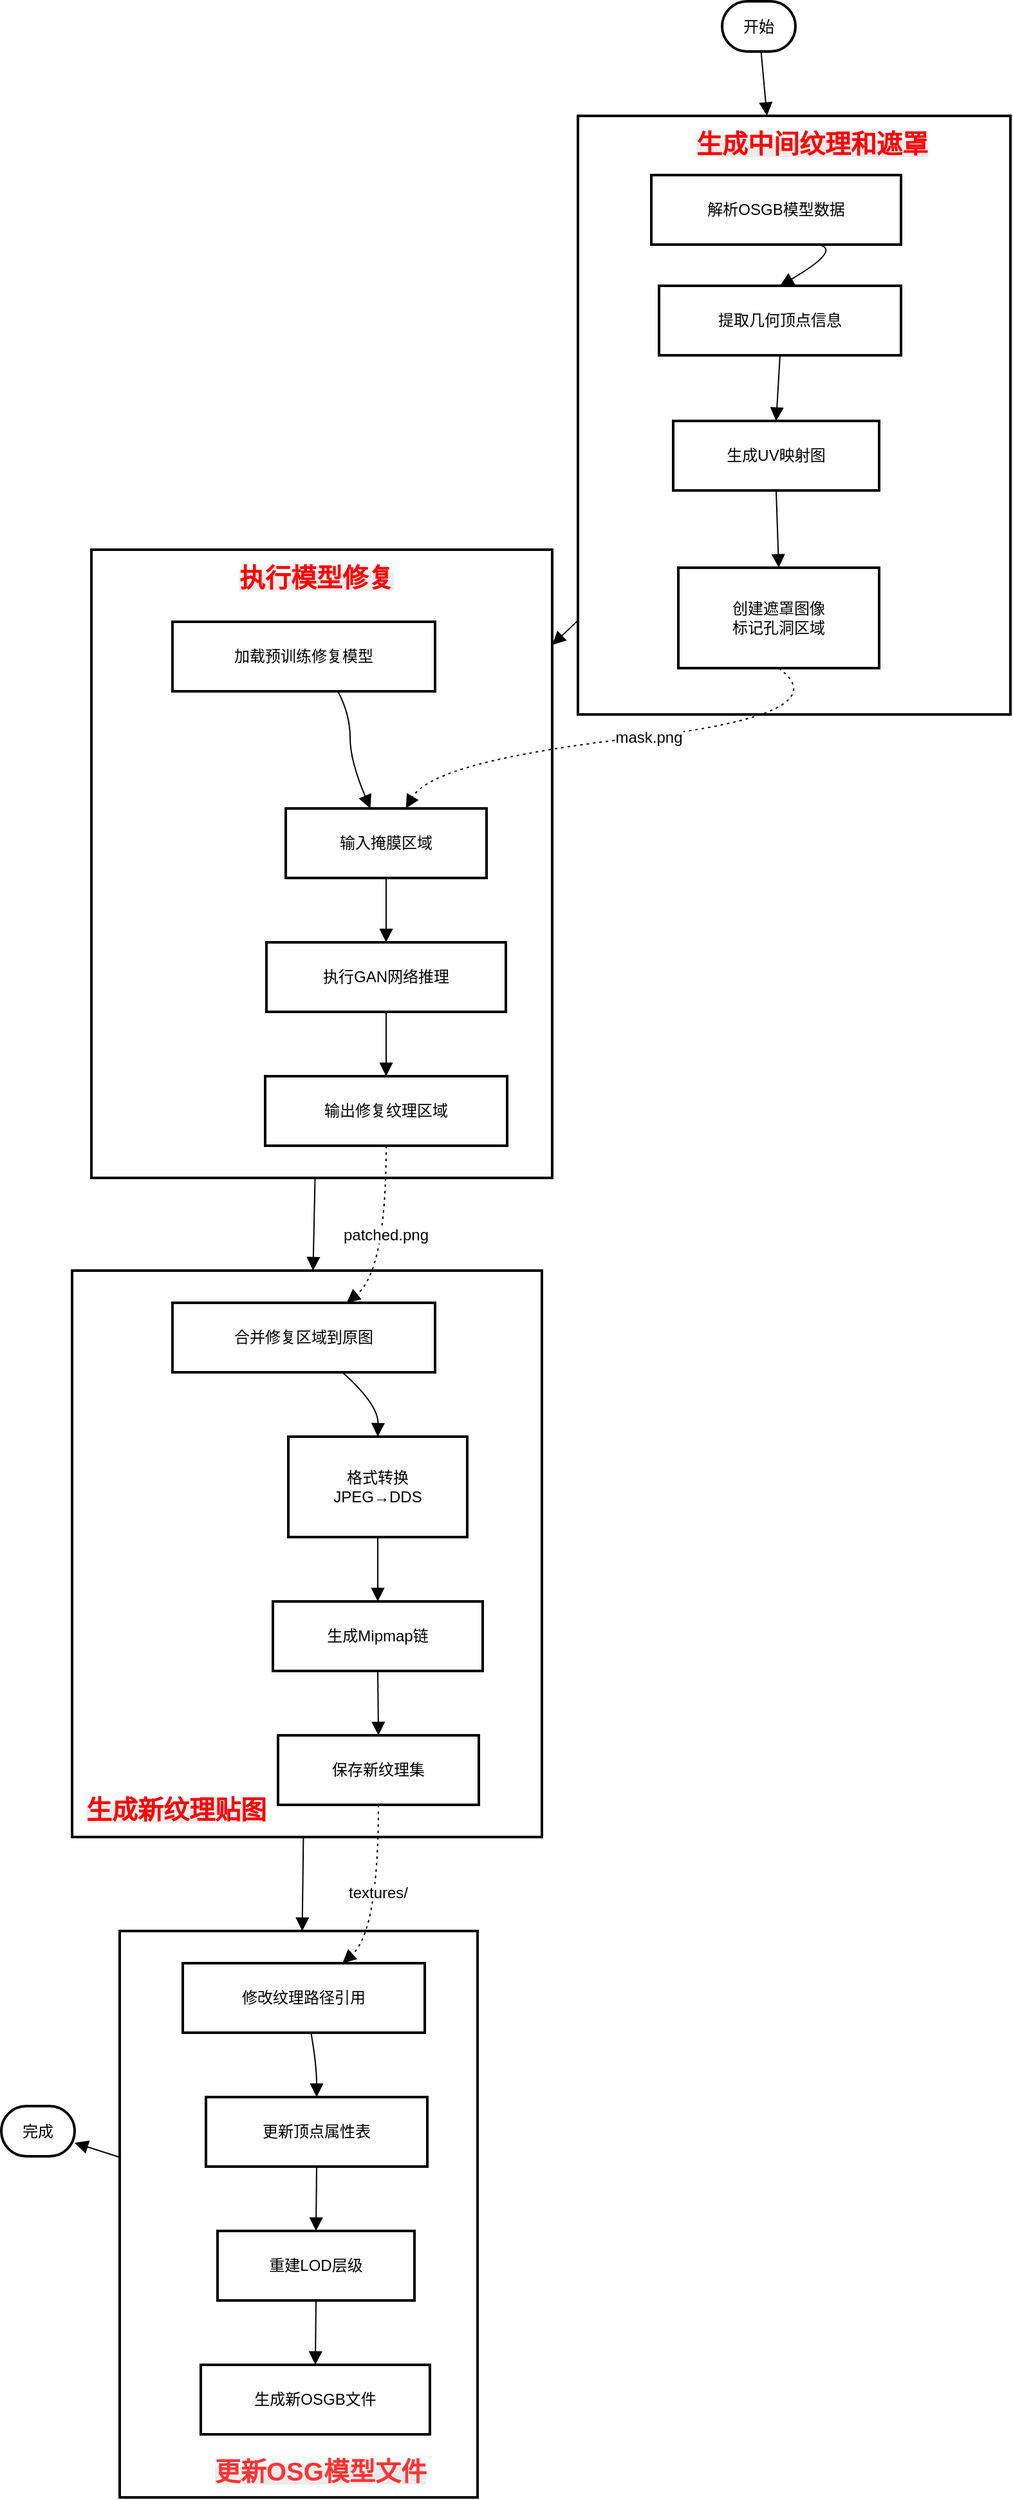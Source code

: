 <mxfile version="26.2.8">
  <diagram name="第 1 页" id="e1mVWPc8hhQHjVraP0k2">
    <mxGraphModel dx="1723" dy="969" grid="0" gridSize="10" guides="1" tooltips="1" connect="1" arrows="1" fold="1" page="0" pageScale="1" pageWidth="1169" pageHeight="827" math="0" shadow="0">
      <root>
        <mxCell id="0" />
        <mxCell id="1" parent="0" />
        <mxCell id="KDIIw58VPlwUZjhpVJfq-1" value="" style="whiteSpace=wrap;strokeWidth=2;" vertex="1" parent="1">
          <mxGeometry x="112" y="1519" width="278" height="440" as="geometry" />
        </mxCell>
        <mxCell id="KDIIw58VPlwUZjhpVJfq-2" value="" style="whiteSpace=wrap;strokeWidth=2;" vertex="1" parent="1">
          <mxGeometry x="75" y="1006" width="365" height="440" as="geometry" />
        </mxCell>
        <mxCell id="KDIIw58VPlwUZjhpVJfq-3" value="" style="whiteSpace=wrap;strokeWidth=2;" vertex="1" parent="1">
          <mxGeometry x="90" y="446" width="358" height="488" as="geometry" />
        </mxCell>
        <mxCell id="KDIIw58VPlwUZjhpVJfq-4" value="" style="whiteSpace=wrap;strokeWidth=2;" vertex="1" parent="1">
          <mxGeometry x="468" y="109" width="336" height="465" as="geometry" />
        </mxCell>
        <mxCell id="KDIIw58VPlwUZjhpVJfq-5" value="开始" style="rounded=1;whiteSpace=wrap;arcSize=50;strokeWidth=2;" vertex="1" parent="1">
          <mxGeometry x="580" y="20" width="57" height="39" as="geometry" />
        </mxCell>
        <mxCell id="KDIIw58VPlwUZjhpVJfq-6" value="解析OSGB模型数据" style="whiteSpace=wrap;strokeWidth=2;" vertex="1" parent="1">
          <mxGeometry x="525" y="155" width="194" height="54" as="geometry" />
        </mxCell>
        <mxCell id="KDIIw58VPlwUZjhpVJfq-7" value="提取几何顶点信息" style="whiteSpace=wrap;strokeWidth=2;" vertex="1" parent="1">
          <mxGeometry x="531" y="241" width="188" height="54" as="geometry" />
        </mxCell>
        <mxCell id="KDIIw58VPlwUZjhpVJfq-8" value="生成UV映射图" style="whiteSpace=wrap;strokeWidth=2;" vertex="1" parent="1">
          <mxGeometry x="542" y="346" width="160" height="54" as="geometry" />
        </mxCell>
        <mxCell id="KDIIw58VPlwUZjhpVJfq-9" value="创建遮罩图像&#xa;标记孔洞区域" style="whiteSpace=wrap;strokeWidth=2;" vertex="1" parent="1">
          <mxGeometry x="546" y="460" width="156" height="78" as="geometry" />
        </mxCell>
        <mxCell id="KDIIw58VPlwUZjhpVJfq-10" value="加载预训练修复模型" style="whiteSpace=wrap;strokeWidth=2;" vertex="1" parent="1">
          <mxGeometry x="153" y="502" width="204" height="54" as="geometry" />
        </mxCell>
        <mxCell id="KDIIw58VPlwUZjhpVJfq-11" value="输入掩膜区域" style="whiteSpace=wrap;strokeWidth=2;" vertex="1" parent="1">
          <mxGeometry x="241" y="647" width="156" height="54" as="geometry" />
        </mxCell>
        <mxCell id="KDIIw58VPlwUZjhpVJfq-12" value="执行GAN网络推理" style="whiteSpace=wrap;strokeWidth=2;" vertex="1" parent="1">
          <mxGeometry x="226" y="751" width="186" height="54" as="geometry" />
        </mxCell>
        <mxCell id="KDIIw58VPlwUZjhpVJfq-13" value="输出修复纹理区域" style="whiteSpace=wrap;strokeWidth=2;" vertex="1" parent="1">
          <mxGeometry x="225" y="855" width="188" height="54" as="geometry" />
        </mxCell>
        <mxCell id="KDIIw58VPlwUZjhpVJfq-14" value="合并修复区域到原图" style="whiteSpace=wrap;strokeWidth=2;" vertex="1" parent="1">
          <mxGeometry x="153" y="1031" width="204" height="54" as="geometry" />
        </mxCell>
        <mxCell id="KDIIw58VPlwUZjhpVJfq-15" value="格式转换&#xa;JPEG→DDS" style="whiteSpace=wrap;strokeWidth=2;" vertex="1" parent="1">
          <mxGeometry x="243" y="1135" width="139" height="78" as="geometry" />
        </mxCell>
        <mxCell id="KDIIw58VPlwUZjhpVJfq-16" value="生成Mipmap链" style="whiteSpace=wrap;strokeWidth=2;" vertex="1" parent="1">
          <mxGeometry x="231" y="1263" width="163" height="54" as="geometry" />
        </mxCell>
        <mxCell id="KDIIw58VPlwUZjhpVJfq-17" value="保存新纹理集" style="whiteSpace=wrap;strokeWidth=2;" vertex="1" parent="1">
          <mxGeometry x="235" y="1367" width="156" height="54" as="geometry" />
        </mxCell>
        <mxCell id="KDIIw58VPlwUZjhpVJfq-18" value="修改纹理路径引用" style="whiteSpace=wrap;strokeWidth=2;" vertex="1" parent="1">
          <mxGeometry x="161" y="1544" width="188" height="54" as="geometry" />
        </mxCell>
        <mxCell id="KDIIw58VPlwUZjhpVJfq-19" value="更新顶点属性表" style="whiteSpace=wrap;strokeWidth=2;" vertex="1" parent="1">
          <mxGeometry x="179" y="1648" width="172" height="54" as="geometry" />
        </mxCell>
        <mxCell id="KDIIw58VPlwUZjhpVJfq-20" value="重建LOD层级" style="whiteSpace=wrap;strokeWidth=2;" vertex="1" parent="1">
          <mxGeometry x="188" y="1752" width="153" height="54" as="geometry" />
        </mxCell>
        <mxCell id="KDIIw58VPlwUZjhpVJfq-21" value="生成新OSGB文件" style="whiteSpace=wrap;strokeWidth=2;" vertex="1" parent="1">
          <mxGeometry x="175" y="1856" width="178" height="54" as="geometry" />
        </mxCell>
        <mxCell id="KDIIw58VPlwUZjhpVJfq-22" value="完成" style="rounded=1;whiteSpace=wrap;arcSize=50;strokeWidth=2;" vertex="1" parent="1">
          <mxGeometry x="20" y="1655" width="57" height="39" as="geometry" />
        </mxCell>
        <mxCell id="KDIIw58VPlwUZjhpVJfq-23" value="" style="curved=1;startArrow=none;endArrow=block;exitX=0.67;exitY=1;entryX=0.5;entryY=0;rounded=0;fontSize=12;startSize=8;endSize=8;" edge="1" parent="1" source="KDIIw58VPlwUZjhpVJfq-6" target="KDIIw58VPlwUZjhpVJfq-7">
          <mxGeometry relative="1" as="geometry">
            <Array as="points">
              <mxPoint x="673" y="213" />
            </Array>
          </mxGeometry>
        </mxCell>
        <mxCell id="KDIIw58VPlwUZjhpVJfq-24" value="" style="curved=1;startArrow=none;endArrow=block;exitX=0.5;exitY=1;entryX=0.5;entryY=0;rounded=0;fontSize=12;startSize=8;endSize=8;" edge="1" parent="1" source="KDIIw58VPlwUZjhpVJfq-7" target="KDIIw58VPlwUZjhpVJfq-8">
          <mxGeometry relative="1" as="geometry">
            <Array as="points" />
          </mxGeometry>
        </mxCell>
        <mxCell id="KDIIw58VPlwUZjhpVJfq-25" value="" style="curved=1;startArrow=none;endArrow=block;exitX=0.5;exitY=1;entryX=0.5;entryY=0;rounded=0;fontSize=12;startSize=8;endSize=8;" edge="1" parent="1" source="KDIIw58VPlwUZjhpVJfq-8" target="KDIIw58VPlwUZjhpVJfq-9">
          <mxGeometry relative="1" as="geometry">
            <Array as="points" />
          </mxGeometry>
        </mxCell>
        <mxCell id="KDIIw58VPlwUZjhpVJfq-26" value="" style="curved=1;startArrow=none;endArrow=block;exitX=0.63;exitY=1;entryX=0.42;entryY=-0.01;rounded=0;fontSize=12;startSize=8;endSize=8;" edge="1" parent="1" source="KDIIw58VPlwUZjhpVJfq-10" target="KDIIw58VPlwUZjhpVJfq-11">
          <mxGeometry relative="1" as="geometry">
            <Array as="points">
              <mxPoint x="291" y="574" />
              <mxPoint x="291" y="610" />
            </Array>
          </mxGeometry>
        </mxCell>
        <mxCell id="KDIIw58VPlwUZjhpVJfq-27" value="" style="curved=1;startArrow=none;endArrow=block;exitX=0.5;exitY=0.99;entryX=0.5;entryY=-0.01;rounded=0;fontSize=12;startSize=8;endSize=8;" edge="1" parent="1" source="KDIIw58VPlwUZjhpVJfq-11" target="KDIIw58VPlwUZjhpVJfq-12">
          <mxGeometry relative="1" as="geometry">
            <Array as="points" />
          </mxGeometry>
        </mxCell>
        <mxCell id="KDIIw58VPlwUZjhpVJfq-28" value="" style="curved=1;startArrow=none;endArrow=block;exitX=0.5;exitY=0.99;entryX=0.5;entryY=-0.01;rounded=0;fontSize=12;startSize=8;endSize=8;" edge="1" parent="1" source="KDIIw58VPlwUZjhpVJfq-12" target="KDIIw58VPlwUZjhpVJfq-13">
          <mxGeometry relative="1" as="geometry">
            <Array as="points" />
          </mxGeometry>
        </mxCell>
        <mxCell id="KDIIw58VPlwUZjhpVJfq-29" value="" style="curved=1;startArrow=none;endArrow=block;exitX=0.65;exitY=1.01;entryX=0.5;entryY=0;rounded=0;fontSize=12;startSize=8;endSize=8;" edge="1" parent="1" source="KDIIw58VPlwUZjhpVJfq-14" target="KDIIw58VPlwUZjhpVJfq-15">
          <mxGeometry relative="1" as="geometry">
            <Array as="points">
              <mxPoint x="313" y="1110" />
            </Array>
          </mxGeometry>
        </mxCell>
        <mxCell id="KDIIw58VPlwUZjhpVJfq-30" value="" style="curved=1;startArrow=none;endArrow=block;exitX=0.5;exitY=1;entryX=0.5;entryY=0.01;rounded=0;fontSize=12;startSize=8;endSize=8;" edge="1" parent="1" source="KDIIw58VPlwUZjhpVJfq-15" target="KDIIw58VPlwUZjhpVJfq-16">
          <mxGeometry relative="1" as="geometry">
            <Array as="points" />
          </mxGeometry>
        </mxCell>
        <mxCell id="KDIIw58VPlwUZjhpVJfq-31" value="" style="curved=1;startArrow=none;endArrow=block;exitX=0.5;exitY=1.01;entryX=0.5;entryY=0.01;rounded=0;fontSize=12;startSize=8;endSize=8;" edge="1" parent="1" source="KDIIw58VPlwUZjhpVJfq-16" target="KDIIw58VPlwUZjhpVJfq-17">
          <mxGeometry relative="1" as="geometry">
            <Array as="points" />
          </mxGeometry>
        </mxCell>
        <mxCell id="KDIIw58VPlwUZjhpVJfq-32" value="" style="curved=1;startArrow=none;endArrow=block;exitX=0.53;exitY=1;entryX=0.5;entryY=0;rounded=0;fontSize=12;startSize=8;endSize=8;" edge="1" parent="1" source="KDIIw58VPlwUZjhpVJfq-18" target="KDIIw58VPlwUZjhpVJfq-19">
          <mxGeometry relative="1" as="geometry">
            <Array as="points">
              <mxPoint x="265" y="1623" />
            </Array>
          </mxGeometry>
        </mxCell>
        <mxCell id="KDIIw58VPlwUZjhpVJfq-33" value="" style="curved=1;startArrow=none;endArrow=block;exitX=0.5;exitY=1;entryX=0.5;entryY=0;rounded=0;fontSize=12;startSize=8;endSize=8;" edge="1" parent="1" source="KDIIw58VPlwUZjhpVJfq-19" target="KDIIw58VPlwUZjhpVJfq-20">
          <mxGeometry relative="1" as="geometry">
            <Array as="points" />
          </mxGeometry>
        </mxCell>
        <mxCell id="KDIIw58VPlwUZjhpVJfq-34" value="" style="curved=1;startArrow=none;endArrow=block;exitX=0.5;exitY=1;entryX=0.5;entryY=0;rounded=0;fontSize=12;startSize=8;endSize=8;" edge="1" parent="1" source="KDIIw58VPlwUZjhpVJfq-20" target="KDIIw58VPlwUZjhpVJfq-21">
          <mxGeometry relative="1" as="geometry">
            <Array as="points" />
          </mxGeometry>
        </mxCell>
        <mxCell id="KDIIw58VPlwUZjhpVJfq-35" value="mask.png" style="curved=1;dashed=1;dashPattern=2 3;startArrow=none;endArrow=block;exitX=0.5;exitY=1;entryX=0.6;entryY=-0.01;rounded=0;fontSize=12;startSize=8;endSize=8;" edge="1" parent="1" source="KDIIw58VPlwUZjhpVJfq-9" target="KDIIw58VPlwUZjhpVJfq-11">
          <mxGeometry relative="1" as="geometry">
            <Array as="points">
              <mxPoint x="673" y="574" />
              <mxPoint x="356" y="610" />
            </Array>
          </mxGeometry>
        </mxCell>
        <mxCell id="KDIIw58VPlwUZjhpVJfq-36" value="patched.png" style="curved=1;dashed=1;dashPattern=2 3;startArrow=none;endArrow=block;exitX=0.5;exitY=0.99;entryX=0.66;entryY=0.01;rounded=0;fontSize=12;startSize=8;endSize=8;" edge="1" parent="1" source="KDIIw58VPlwUZjhpVJfq-13" target="KDIIw58VPlwUZjhpVJfq-14">
          <mxGeometry relative="1" as="geometry">
            <Array as="points">
              <mxPoint x="319" y="1006" />
            </Array>
          </mxGeometry>
        </mxCell>
        <mxCell id="KDIIw58VPlwUZjhpVJfq-37" value="textures/" style="curved=1;dashed=1;dashPattern=2 3;startArrow=none;endArrow=block;exitX=0.5;exitY=1.01;entryX=0.66;entryY=0;rounded=0;fontSize=12;startSize=8;endSize=8;" edge="1" parent="1" source="KDIIw58VPlwUZjhpVJfq-17" target="KDIIw58VPlwUZjhpVJfq-18">
          <mxGeometry relative="1" as="geometry">
            <Array as="points">
              <mxPoint x="313" y="1519" />
            </Array>
          </mxGeometry>
        </mxCell>
        <mxCell id="KDIIw58VPlwUZjhpVJfq-38" value="" style="curved=1;startArrow=none;endArrow=block;rounded=0;fontSize=12;startSize=8;endSize=8;" edge="1" parent="1" source="KDIIw58VPlwUZjhpVJfq-5" target="KDIIw58VPlwUZjhpVJfq-4">
          <mxGeometry relative="1" as="geometry">
            <Array as="points" />
          </mxGeometry>
        </mxCell>
        <mxCell id="KDIIw58VPlwUZjhpVJfq-39" value="" style="curved=1;startArrow=none;endArrow=block;rounded=0;fontSize=12;startSize=8;endSize=8;" edge="1" parent="1" source="KDIIw58VPlwUZjhpVJfq-4" target="KDIIw58VPlwUZjhpVJfq-3">
          <mxGeometry relative="1" as="geometry">
            <Array as="points" />
          </mxGeometry>
        </mxCell>
        <mxCell id="KDIIw58VPlwUZjhpVJfq-40" value="" style="curved=1;startArrow=none;endArrow=block;rounded=0;fontSize=12;startSize=8;endSize=8;" edge="1" parent="1" source="KDIIw58VPlwUZjhpVJfq-3" target="KDIIw58VPlwUZjhpVJfq-2">
          <mxGeometry relative="1" as="geometry">
            <Array as="points" />
          </mxGeometry>
        </mxCell>
        <mxCell id="KDIIw58VPlwUZjhpVJfq-41" value="" style="curved=1;startArrow=none;endArrow=block;rounded=0;fontSize=12;startSize=8;endSize=8;" edge="1" parent="1" source="KDIIw58VPlwUZjhpVJfq-2" target="KDIIw58VPlwUZjhpVJfq-1">
          <mxGeometry relative="1" as="geometry">
            <Array as="points" />
          </mxGeometry>
        </mxCell>
        <mxCell id="KDIIw58VPlwUZjhpVJfq-42" value="" style="curved=1;startArrow=none;endArrow=block;rounded=0;fontSize=12;startSize=8;endSize=8;" edge="1" parent="1" source="KDIIw58VPlwUZjhpVJfq-1" target="KDIIw58VPlwUZjhpVJfq-22">
          <mxGeometry relative="1" as="geometry">
            <Array as="points" />
          </mxGeometry>
        </mxCell>
        <mxCell id="KDIIw58VPlwUZjhpVJfq-43" value="&lt;span style=&quot;font-family: Helvetica; font-style: normal; font-variant-ligatures: normal; font-variant-caps: normal; letter-spacing: normal; orphans: 2; text-align: center; text-indent: 0px; text-transform: none; widows: 2; word-spacing: 0px; -webkit-text-stroke-width: 0px; white-space: normal; background-color: rgb(236, 236, 236); text-decoration-thickness: initial; text-decoration-style: initial; text-decoration-color: initial; float: none; display: inline !important;&quot;&gt;&lt;font style=&quot;font-size: 20px; color: rgb(255, 0, 0);&quot;&gt;&lt;b style=&quot;&quot;&gt;执行模型修复&lt;/b&gt;&lt;/font&gt;&lt;/span&gt;" style="text;whiteSpace=wrap;html=1;" vertex="1" parent="1">
          <mxGeometry x="203" y="449" width="169" height="36" as="geometry" />
        </mxCell>
        <mxCell id="KDIIw58VPlwUZjhpVJfq-44" value="&lt;span style=&quot;font-family: Helvetica; font-style: normal; font-variant-ligatures: normal; font-variant-caps: normal; letter-spacing: normal; orphans: 2; text-align: center; text-indent: 0px; text-transform: none; widows: 2; word-spacing: 0px; -webkit-text-stroke-width: 0px; white-space: normal; background-color: rgb(236, 236, 236); text-decoration-thickness: initial; text-decoration-style: initial; text-decoration-color: initial; float: none; display: inline !important;&quot;&gt;&lt;font style=&quot;color: rgb(255, 0, 0); font-size: 20px;&quot;&gt;&lt;b&gt;生成中间纹理和遮罩&lt;/b&gt;&lt;/font&gt;&lt;/span&gt;" style="text;whiteSpace=wrap;html=1;" vertex="1" parent="1">
          <mxGeometry x="558" y="112.0" width="201.57" height="36" as="geometry" />
        </mxCell>
        <mxCell id="KDIIw58VPlwUZjhpVJfq-45" value="&lt;span style=&quot;font-family: Helvetica; font-style: normal; font-variant-ligatures: normal; font-variant-caps: normal; letter-spacing: normal; orphans: 2; text-align: center; text-indent: 0px; text-transform: none; widows: 2; word-spacing: 0px; -webkit-text-stroke-width: 0px; white-space: normal; background-color: rgb(236, 236, 236); text-decoration-thickness: initial; text-decoration-style: initial; text-decoration-color: initial; float: none; display: inline !important;&quot;&gt;&lt;b style=&quot;&quot;&gt;&lt;font style=&quot;font-size: 20px; color: rgb(255, 0, 0);&quot;&gt;生成新纹理贴图&lt;/font&gt;&lt;/b&gt;&lt;/span&gt;" style="text;whiteSpace=wrap;html=1;" vertex="1" parent="1">
          <mxGeometry x="84.0" y="1406" width="211.43" height="36" as="geometry" />
        </mxCell>
        <mxCell id="KDIIw58VPlwUZjhpVJfq-46" value="&lt;span style=&quot;font-family: Helvetica; font-style: normal; font-variant-ligatures: normal; font-variant-caps: normal; letter-spacing: normal; orphans: 2; text-align: center; text-indent: 0px; text-transform: none; widows: 2; word-spacing: 0px; -webkit-text-stroke-width: 0px; white-space: normal; background-color: rgb(236, 236, 236); text-decoration-thickness: initial; text-decoration-style: initial; text-decoration-color: initial; float: none; display: inline !important;&quot;&gt;&lt;font style=&quot;color: rgb(255, 51, 51); font-size: 20px;&quot;&gt;&lt;b&gt;更新OSG模型文件&lt;/b&gt;&lt;/font&gt;&lt;/span&gt;" style="text;whiteSpace=wrap;html=1;" vertex="1" parent="1">
          <mxGeometry x="183.67" y="1920" width="188.33" height="36" as="geometry" />
        </mxCell>
      </root>
    </mxGraphModel>
  </diagram>
</mxfile>
